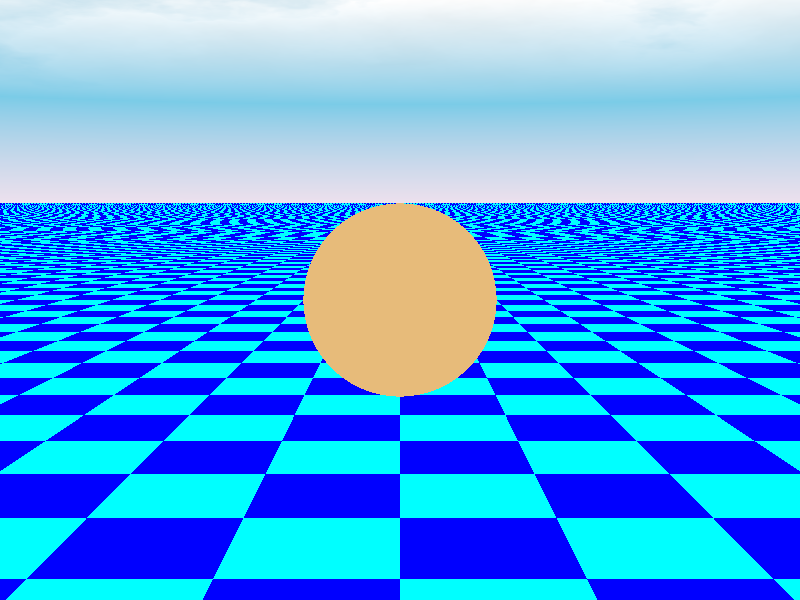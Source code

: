 // 5_camera_perspective.pov
#include "colors.inc"
#include "skies.inc" 
          
          
sky_sphere {
  S_Cloud2
}

camera{    
  location <0.0, 1.0, -10.0> 
  look_at  <0.0, 0.0, 0.0>    
  angle 45
  right x*image_width/image_height
} 

light_source { 
  <0.0,3.0,-3.0> 
  color rgb <1.0, 1.0, 1.0>
} 

plane {
  y, -1.0
  pigment {checker Blue,Cyan}    
}
  
  
sphere {
  <0,0,0>, 1
  pigment { Gold }
  finish {
    ambient 0.1
    diffuse 0.1
    specular 0.5
    roughness 0.001
    reflection {
      0.75
    }
  }
}